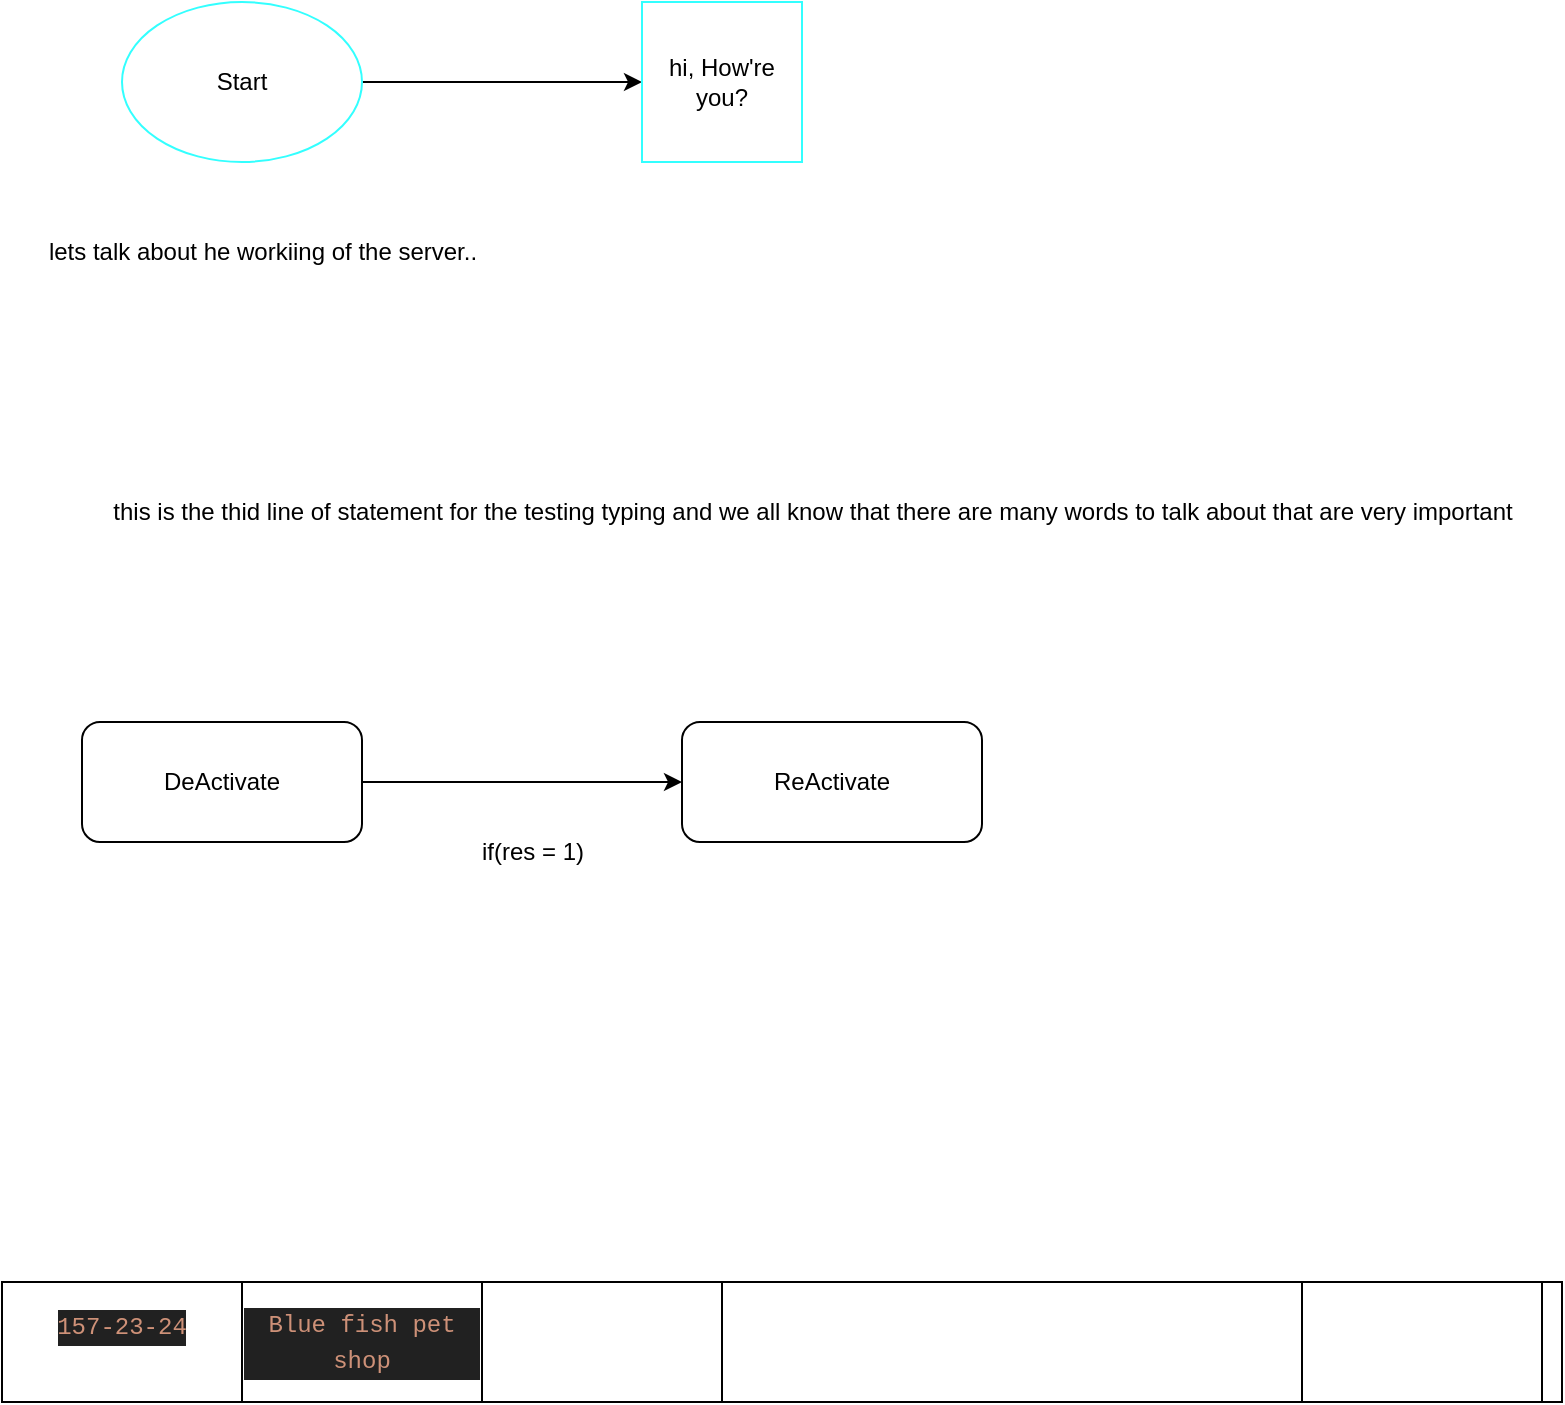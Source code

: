 <mxfile>
    <diagram id="3NZ8o_cO09gtKIQlEL2C" name="Page-1">
        <mxGraphModel dx="1136" dy="787" grid="1" gridSize="10" guides="1" tooltips="1" connect="1" arrows="1" fold="1" page="1" pageScale="1" pageWidth="850" pageHeight="1100" math="0" shadow="0">
            <root>
                <mxCell id="0"/>
                <mxCell id="1" parent="0"/>
                <mxCell id="5" style="edgeStyle=none;html=1;exitX=1;exitY=0.5;exitDx=0;exitDy=0;" parent="1" source="2" target="4" edge="1">
                    <mxGeometry relative="1" as="geometry"/>
                </mxCell>
                <mxCell id="2" value="" style="ellipse;whiteSpace=wrap;html=1;strokeColor=#33FFFF;" parent="1" vertex="1">
                    <mxGeometry x="80" y="50" width="120" height="80" as="geometry"/>
                </mxCell>
                <mxCell id="3" value="Start" style="text;html=1;strokeColor=none;fillColor=none;align=center;verticalAlign=middle;whiteSpace=wrap;rounded=0;" parent="1" vertex="1">
                    <mxGeometry x="110" y="75" width="60" height="30" as="geometry"/>
                </mxCell>
                <mxCell id="4" value="hi, How're you?" style="whiteSpace=wrap;html=1;aspect=fixed;strokeColor=#33FFFF;" parent="1" vertex="1">
                    <mxGeometry x="340" y="50" width="80" height="80" as="geometry"/>
                </mxCell>
                <mxCell id="6" value="lets talk about he workiing of the server..&lt;br&gt;" style="text;html=1;align=center;verticalAlign=middle;resizable=0;points=[];autosize=1;strokeColor=none;fillColor=none;" parent="1" vertex="1">
                    <mxGeometry x="30" y="160" width="240" height="30" as="geometry"/>
                </mxCell>
                <mxCell id="10" value="&lt;div style=&quot;&quot;&gt;&lt;span style=&quot;background-color: initial;&quot;&gt;this is the thid line of statement for the testing typing and we all know that there are many words to talk about that are very important&lt;/span&gt;&lt;/div&gt;" style="text;html=1;align=center;verticalAlign=middle;resizable=0;points=[];autosize=1;strokeColor=none;fillColor=none;" parent="1" vertex="1">
                    <mxGeometry x="65" y="290" width="720" height="30" as="geometry"/>
                </mxCell>
                <mxCell id="14" style="edgeStyle=none;html=1;" parent="1" source="11" target="12" edge="1">
                    <mxGeometry relative="1" as="geometry"/>
                </mxCell>
                <mxCell id="11" value="DeActivate" style="rounded=1;whiteSpace=wrap;html=1;" parent="1" vertex="1">
                    <mxGeometry x="60" y="410" width="140" height="60" as="geometry"/>
                </mxCell>
                <mxCell id="12" value="ReActivate" style="rounded=1;whiteSpace=wrap;html=1;" parent="1" vertex="1">
                    <mxGeometry x="360" y="410" width="150" height="60" as="geometry"/>
                </mxCell>
                <mxCell id="15" value="if(res = 1)" style="text;html=1;align=center;verticalAlign=middle;resizable=0;points=[];autosize=1;strokeColor=none;fillColor=none;" parent="1" vertex="1">
                    <mxGeometry x="250" y="460" width="70" height="30" as="geometry"/>
                </mxCell>
                <mxCell id="16" value="" style="rounded=0;whiteSpace=wrap;html=1;" parent="1" vertex="1">
                    <mxGeometry x="40" y="690" width="760" height="60" as="geometry"/>
                </mxCell>
                <mxCell id="18" value="&#10;&lt;div style=&quot;color: rgb(248, 248, 242); background-color: rgb(33, 33, 33); font-family: IBMPlexMono, &amp;quot;Courier New&amp;quot;, monospace, Consolas, &amp;quot;Courier New&amp;quot;, monospace; font-weight: normal; font-size: 12px; line-height: 18px;&quot;&gt;&lt;div&gt;&lt;span style=&quot;color: #ce9178;&quot;&gt;157-23-24&lt;/span&gt;&lt;/div&gt;&lt;/div&gt;&#10;&#10;" style="rounded=0;whiteSpace=wrap;html=1;" parent="1" vertex="1">
                    <mxGeometry x="20" y="690" width="120" height="60" as="geometry"/>
                </mxCell>
                <mxCell id="19" value="&lt;div style=&quot;color: rgb(248, 248, 242); background-color: rgb(33, 33, 33); font-family: IBMPlexMono, &amp;quot;Courier New&amp;quot;, monospace, Consolas, &amp;quot;Courier New&amp;quot;, monospace; line-height: 18px;&quot;&gt;&lt;span style=&quot;color: #ce9178;&quot;&gt;Blue fish pet shop&lt;/span&gt;&lt;/div&gt;" style="rounded=0;whiteSpace=wrap;html=1;" parent="1" vertex="1">
                    <mxGeometry x="140" y="690" width="120" height="60" as="geometry"/>
                </mxCell>
                <mxCell id="20" value="" style="rounded=0;whiteSpace=wrap;html=1;" parent="1" vertex="1">
                    <mxGeometry x="260" y="690" width="120" height="60" as="geometry"/>
                </mxCell>
                <mxCell id="21" value="" style="rounded=0;whiteSpace=wrap;html=1;" parent="1" vertex="1">
                    <mxGeometry x="670" y="690" width="120" height="60" as="geometry"/>
                </mxCell>
            </root>
        </mxGraphModel>
    </diagram>
</mxfile>